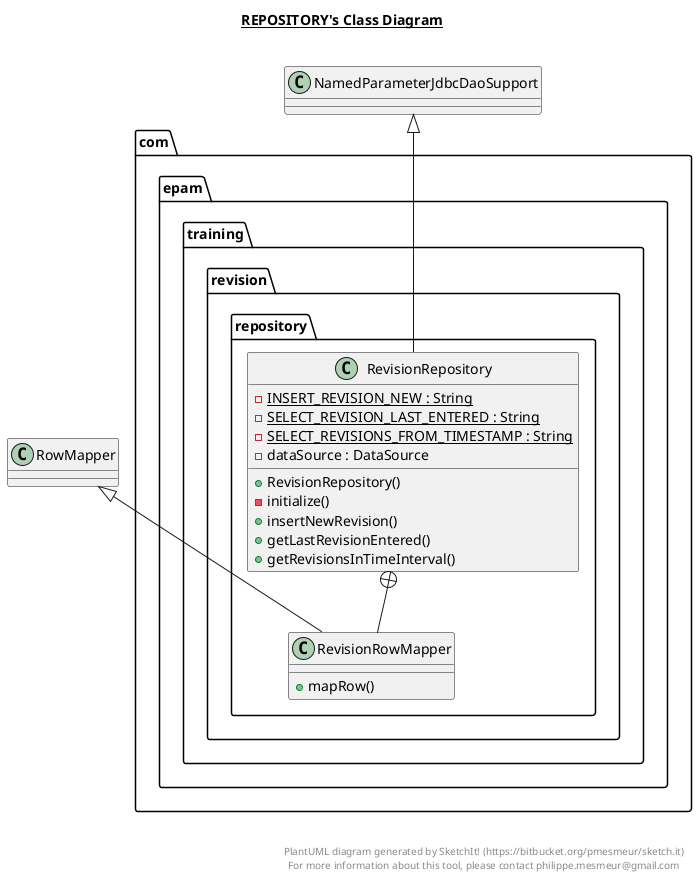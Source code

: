 @startuml

title __REPOSITORY's Class Diagram__\n

  package com.epam.training.revision {
    package com.epam.training.revision.repository {
      class RevisionRepository {
          {static} - INSERT_REVISION_NEW : String
          {static} - SELECT_REVISION_LAST_ENTERED : String
          {static} - SELECT_REVISIONS_FROM_TIMESTAMP : String
          - dataSource : DataSource
          + RevisionRepository()
          - initialize()
          + insertNewRevision()
          + getLastRevisionEntered()
          + getRevisionsInTimeInterval()
      }
    }
  }
  

  package com.epam.training.revision {
    package com.epam.training.revision.repository {
      class RevisionRowMapper {
          + mapRow()
      }
    }
  }
  

  RevisionRepository -up-|> NamedParameterJdbcDaoSupport
  RevisionRepository +-down- RevisionRowMapper
  RevisionRowMapper -up-|> RowMapper


right footer


PlantUML diagram generated by SketchIt! (https://bitbucket.org/pmesmeur/sketch.it)
For more information about this tool, please contact philippe.mesmeur@gmail.com
endfooter

@enduml
